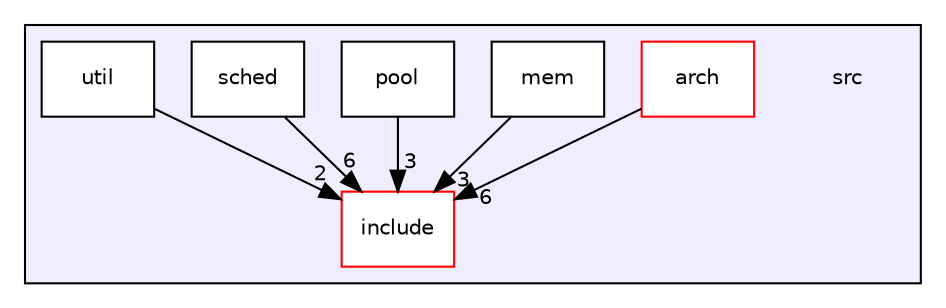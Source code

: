 digraph "src" {
  compound=true
  node [ fontsize="10", fontname="Helvetica"];
  edge [ labelfontsize="10", labelfontname="Helvetica"];
  subgraph clusterdir_68267d1309a1af8e8297ef4c3efbcdba {
    graph [ bgcolor="#eeeeff", pencolor="black", label="" URL="dir_68267d1309a1af8e8297ef4c3efbcdba.html"];
    dir_68267d1309a1af8e8297ef4c3efbcdba [shape=plaintext label="src"];
    dir_70d5e250c66d001b18da37689179cade [shape=box label="arch" color="red" fillcolor="white" style="filled" URL="dir_70d5e250c66d001b18da37689179cade.html"];
    dir_b0856f6b0d80ccb263b2f415c91f9e17 [shape=box label="include" color="red" fillcolor="white" style="filled" URL="dir_b0856f6b0d80ccb263b2f415c91f9e17.html"];
    dir_622d6f97fa5c1d8a93db70ff15b3a1df [shape=box label="mem" color="black" fillcolor="white" style="filled" URL="dir_622d6f97fa5c1d8a93db70ff15b3a1df.html"];
    dir_e2de76ba30642a92752881ffd21fbc7e [shape=box label="pool" color="black" fillcolor="white" style="filled" URL="dir_e2de76ba30642a92752881ffd21fbc7e.html"];
    dir_95e7e37fdd08ec500cc8c986cc823cf5 [shape=box label="sched" color="black" fillcolor="white" style="filled" URL="dir_95e7e37fdd08ec500cc8c986cc823cf5.html"];
    dir_b7878ad5ecbf2506f4125b9d34c97e45 [shape=box label="util" color="black" fillcolor="white" style="filled" URL="dir_b7878ad5ecbf2506f4125b9d34c97e45.html"];
  }
  dir_b7878ad5ecbf2506f4125b9d34c97e45->dir_b0856f6b0d80ccb263b2f415c91f9e17 [headlabel="2", labeldistance=1.5 headhref="dir_000008_000003.html"];
  dir_70d5e250c66d001b18da37689179cade->dir_b0856f6b0d80ccb263b2f415c91f9e17 [headlabel="6", labeldistance=1.5 headhref="dir_000001_000003.html"];
  dir_622d6f97fa5c1d8a93db70ff15b3a1df->dir_b0856f6b0d80ccb263b2f415c91f9e17 [headlabel="3", labeldistance=1.5 headhref="dir_000005_000003.html"];
  dir_e2de76ba30642a92752881ffd21fbc7e->dir_b0856f6b0d80ccb263b2f415c91f9e17 [headlabel="3", labeldistance=1.5 headhref="dir_000006_000003.html"];
  dir_95e7e37fdd08ec500cc8c986cc823cf5->dir_b0856f6b0d80ccb263b2f415c91f9e17 [headlabel="6", labeldistance=1.5 headhref="dir_000007_000003.html"];
}
